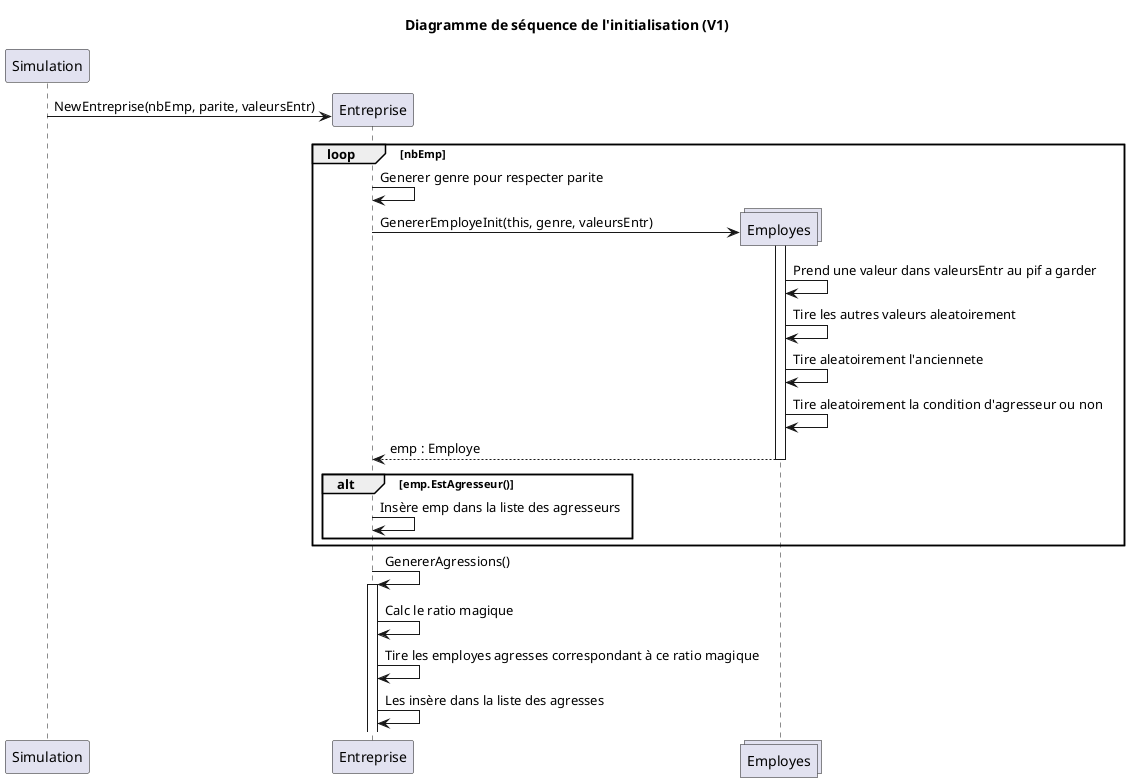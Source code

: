 @startuml Diagramme de séquence de l'initialisation (V1)

title Diagramme de séquence de l'initialisation (V1)

Simulation -> Entreprise ** : NewEntreprise(nbEmp, parite, valeursEntr) 

collections Employes

loop nbEmp
    
    Entreprise -> Entreprise : Generer genre pour respecter parite

    Entreprise -> Employes ** : GenererEmployeInit(this, genre, valeursEntr)

    activate Employes
    Employes -> Employes : Prend une valeur dans valeursEntr au pif a garder
    Employes -> Employes : Tire les autres valeurs aleatoirement
    Employes -> Employes : Tire aleatoirement l'anciennete
    Employes -> Employes : Tire aleatoirement la condition d'agresseur ou non
    return emp : Employe

    alt emp.EstAgresseur()
        Entreprise -> Entreprise : Insère emp dans la liste des agresseurs
    end alt

end loop

Entreprise -> Entreprise ++ : GenererAgressions()
Entreprise -> Entreprise : Calc le ratio magique
Entreprise -> Entreprise : Tire les employes agresses correspondant à ce ratio magique
Entreprise -> Entreprise : Les insère dans la liste des agresses

@enduml 